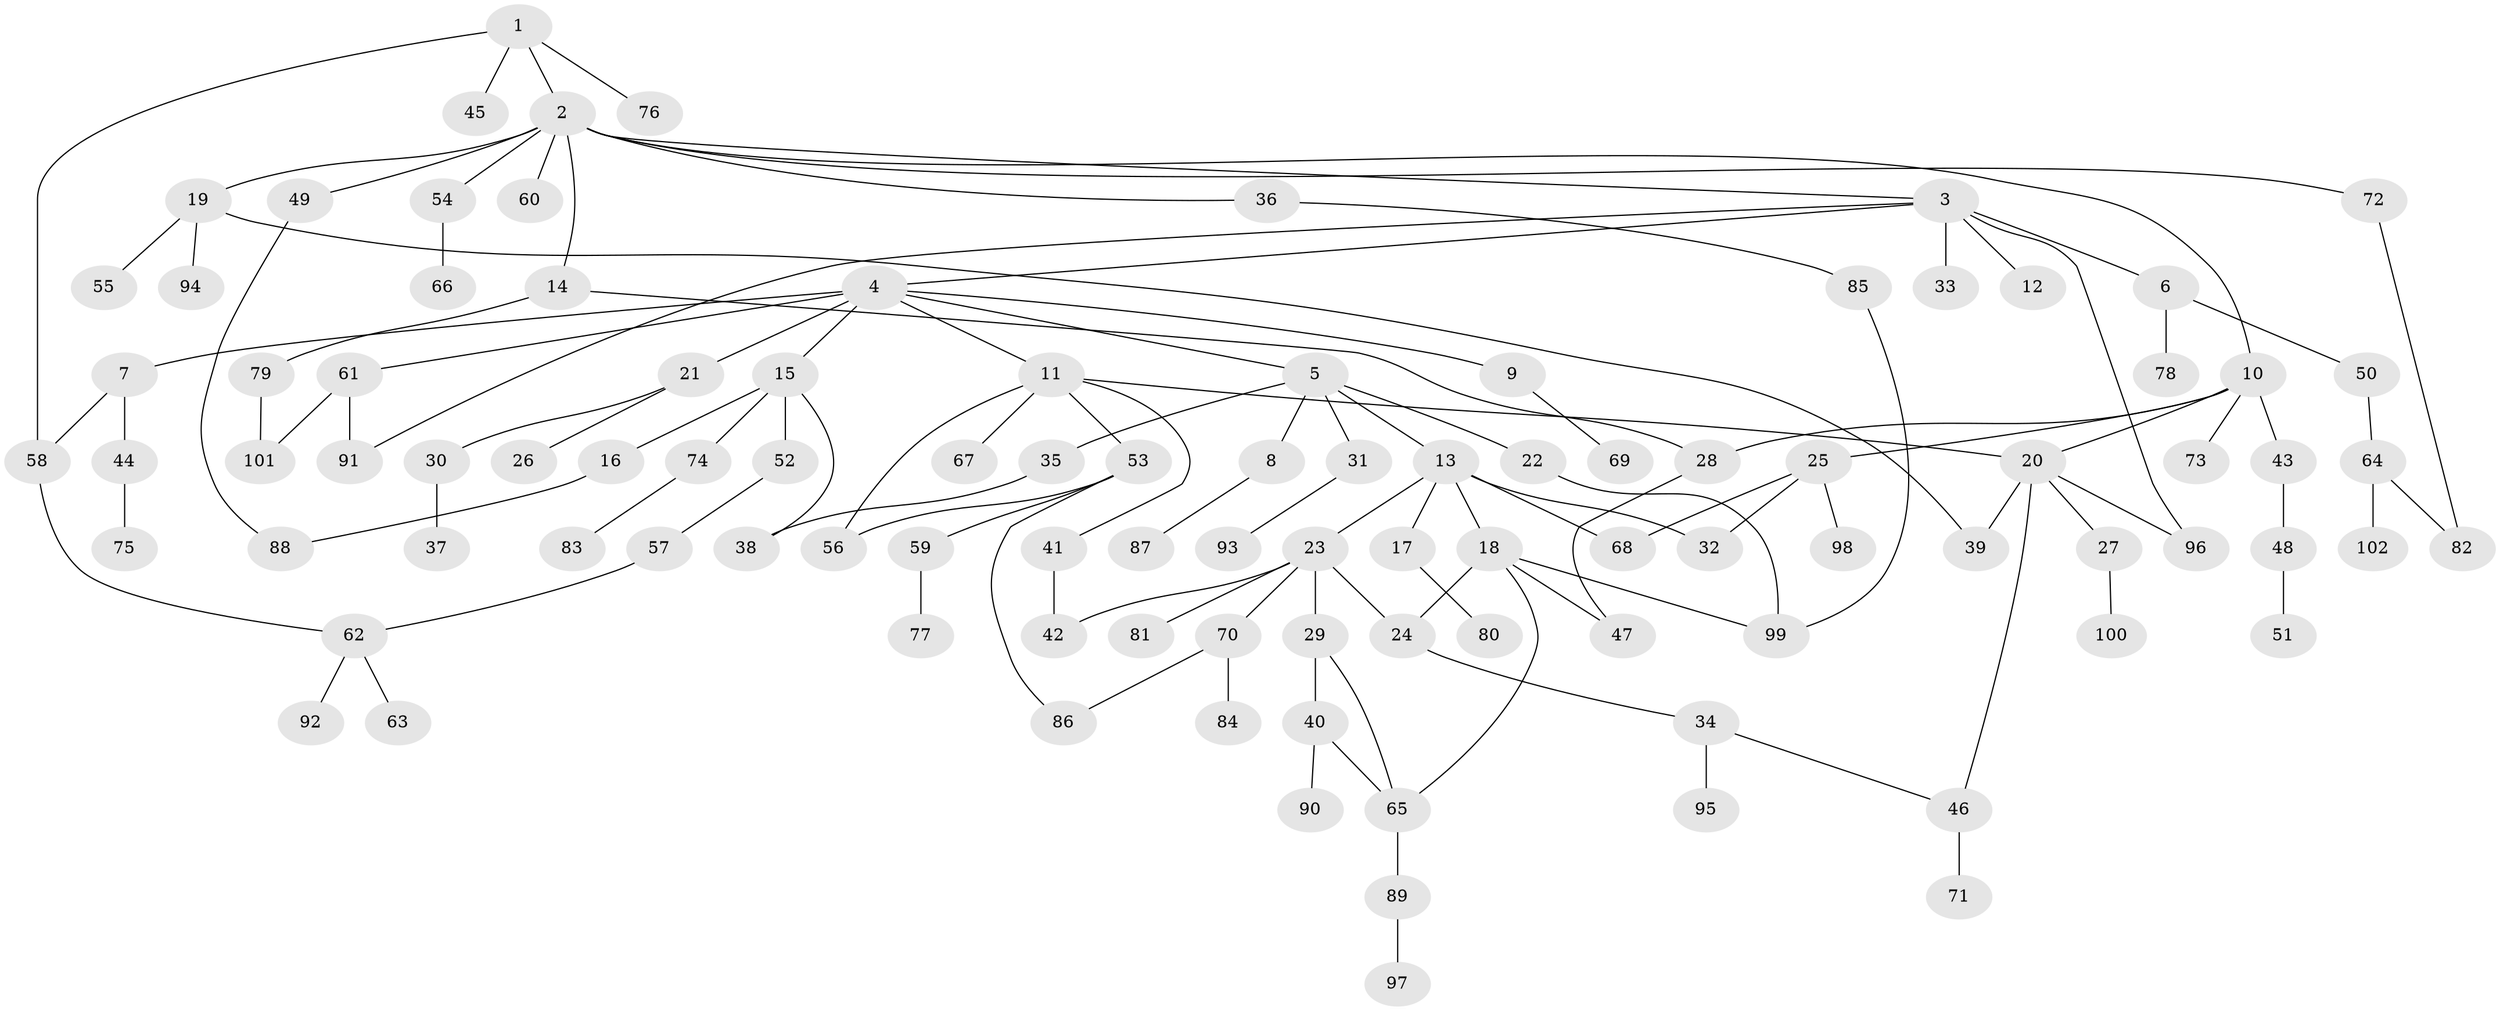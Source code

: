 // coarse degree distribution, {12: 0.029411764705882353, 7: 0.04411764705882353, 10: 0.014705882352941176, 2: 0.3088235294117647, 3: 0.14705882352941177, 1: 0.36764705882352944, 5: 0.029411764705882353, 6: 0.014705882352941176, 4: 0.04411764705882353}
// Generated by graph-tools (version 1.1) at 2025/41/03/06/25 10:41:28]
// undirected, 102 vertices, 124 edges
graph export_dot {
graph [start="1"]
  node [color=gray90,style=filled];
  1;
  2;
  3;
  4;
  5;
  6;
  7;
  8;
  9;
  10;
  11;
  12;
  13;
  14;
  15;
  16;
  17;
  18;
  19;
  20;
  21;
  22;
  23;
  24;
  25;
  26;
  27;
  28;
  29;
  30;
  31;
  32;
  33;
  34;
  35;
  36;
  37;
  38;
  39;
  40;
  41;
  42;
  43;
  44;
  45;
  46;
  47;
  48;
  49;
  50;
  51;
  52;
  53;
  54;
  55;
  56;
  57;
  58;
  59;
  60;
  61;
  62;
  63;
  64;
  65;
  66;
  67;
  68;
  69;
  70;
  71;
  72;
  73;
  74;
  75;
  76;
  77;
  78;
  79;
  80;
  81;
  82;
  83;
  84;
  85;
  86;
  87;
  88;
  89;
  90;
  91;
  92;
  93;
  94;
  95;
  96;
  97;
  98;
  99;
  100;
  101;
  102;
  1 -- 2;
  1 -- 45;
  1 -- 76;
  1 -- 58;
  2 -- 3;
  2 -- 10;
  2 -- 14;
  2 -- 19;
  2 -- 36;
  2 -- 49;
  2 -- 54;
  2 -- 60;
  2 -- 72;
  3 -- 4;
  3 -- 6;
  3 -- 12;
  3 -- 33;
  3 -- 91;
  3 -- 96;
  4 -- 5;
  4 -- 7;
  4 -- 9;
  4 -- 11;
  4 -- 15;
  4 -- 21;
  4 -- 61;
  5 -- 8;
  5 -- 13;
  5 -- 22;
  5 -- 31;
  5 -- 35;
  6 -- 50;
  6 -- 78;
  7 -- 44;
  7 -- 58;
  8 -- 87;
  9 -- 69;
  10 -- 25;
  10 -- 28;
  10 -- 43;
  10 -- 73;
  10 -- 20;
  11 -- 20;
  11 -- 41;
  11 -- 53;
  11 -- 67;
  11 -- 56;
  13 -- 17;
  13 -- 18;
  13 -- 23;
  13 -- 32;
  13 -- 68;
  14 -- 79;
  14 -- 28;
  15 -- 16;
  15 -- 38;
  15 -- 52;
  15 -- 74;
  16 -- 88;
  17 -- 80;
  18 -- 47;
  18 -- 65;
  18 -- 24;
  18 -- 99;
  19 -- 55;
  19 -- 94;
  19 -- 39;
  20 -- 27;
  20 -- 39;
  20 -- 46;
  20 -- 96;
  21 -- 26;
  21 -- 30;
  22 -- 99;
  23 -- 24;
  23 -- 29;
  23 -- 42;
  23 -- 70;
  23 -- 81;
  24 -- 34;
  25 -- 98;
  25 -- 68;
  25 -- 32;
  27 -- 100;
  28 -- 47;
  29 -- 40;
  29 -- 65;
  30 -- 37;
  31 -- 93;
  34 -- 95;
  34 -- 46;
  35 -- 38;
  36 -- 85;
  40 -- 90;
  40 -- 65;
  41 -- 42;
  43 -- 48;
  44 -- 75;
  46 -- 71;
  48 -- 51;
  49 -- 88;
  50 -- 64;
  52 -- 57;
  53 -- 56;
  53 -- 59;
  53 -- 86;
  54 -- 66;
  57 -- 62;
  58 -- 62;
  59 -- 77;
  61 -- 91;
  61 -- 101;
  62 -- 63;
  62 -- 92;
  64 -- 102;
  64 -- 82;
  65 -- 89;
  70 -- 84;
  70 -- 86;
  72 -- 82;
  74 -- 83;
  79 -- 101;
  85 -- 99;
  89 -- 97;
}
